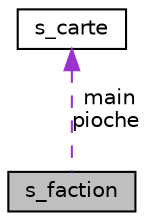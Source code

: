 digraph "s_faction"
{
 // LATEX_PDF_SIZE
  edge [fontname="Helvetica",fontsize="10",labelfontname="Helvetica",labelfontsize="10"];
  node [fontname="Helvetica",fontsize="10",shape=record];
  Node1 [label="s_faction",height=0.2,width=0.4,color="black", fillcolor="grey75", style="filled", fontcolor="black",tooltip="Structure représentant une faction."];
  Node2 -> Node1 [dir="back",color="darkorchid3",fontsize="10",style="dashed",label=" main\npioche" ];
  Node2 [label="s_carte",height=0.2,width=0.4,color="black", fillcolor="white", style="filled",URL="$structs__carte.html",tooltip="Structure représentant une carte."];
}
